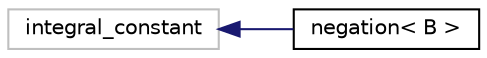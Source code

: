digraph "Graphical Class Hierarchy"
{
 // LATEX_PDF_SIZE
  edge [fontname="Helvetica",fontsize="10",labelfontname="Helvetica",labelfontsize="10"];
  node [fontname="Helvetica",fontsize="10",shape=record];
  rankdir="LR";
  Node111 [label="integral_constant",height=0.2,width=0.4,color="grey75", fillcolor="white", style="filled",tooltip=" "];
  Node111 -> Node0 [dir="back",color="midnightblue",fontsize="10",style="solid",fontname="Helvetica"];
  Node0 [label="negation\< B \>",height=0.2,width=0.4,color="black", fillcolor="white", style="filled",URL="$structnlohmann_1_1detail_1_1negation.html",tooltip=" "];
}

